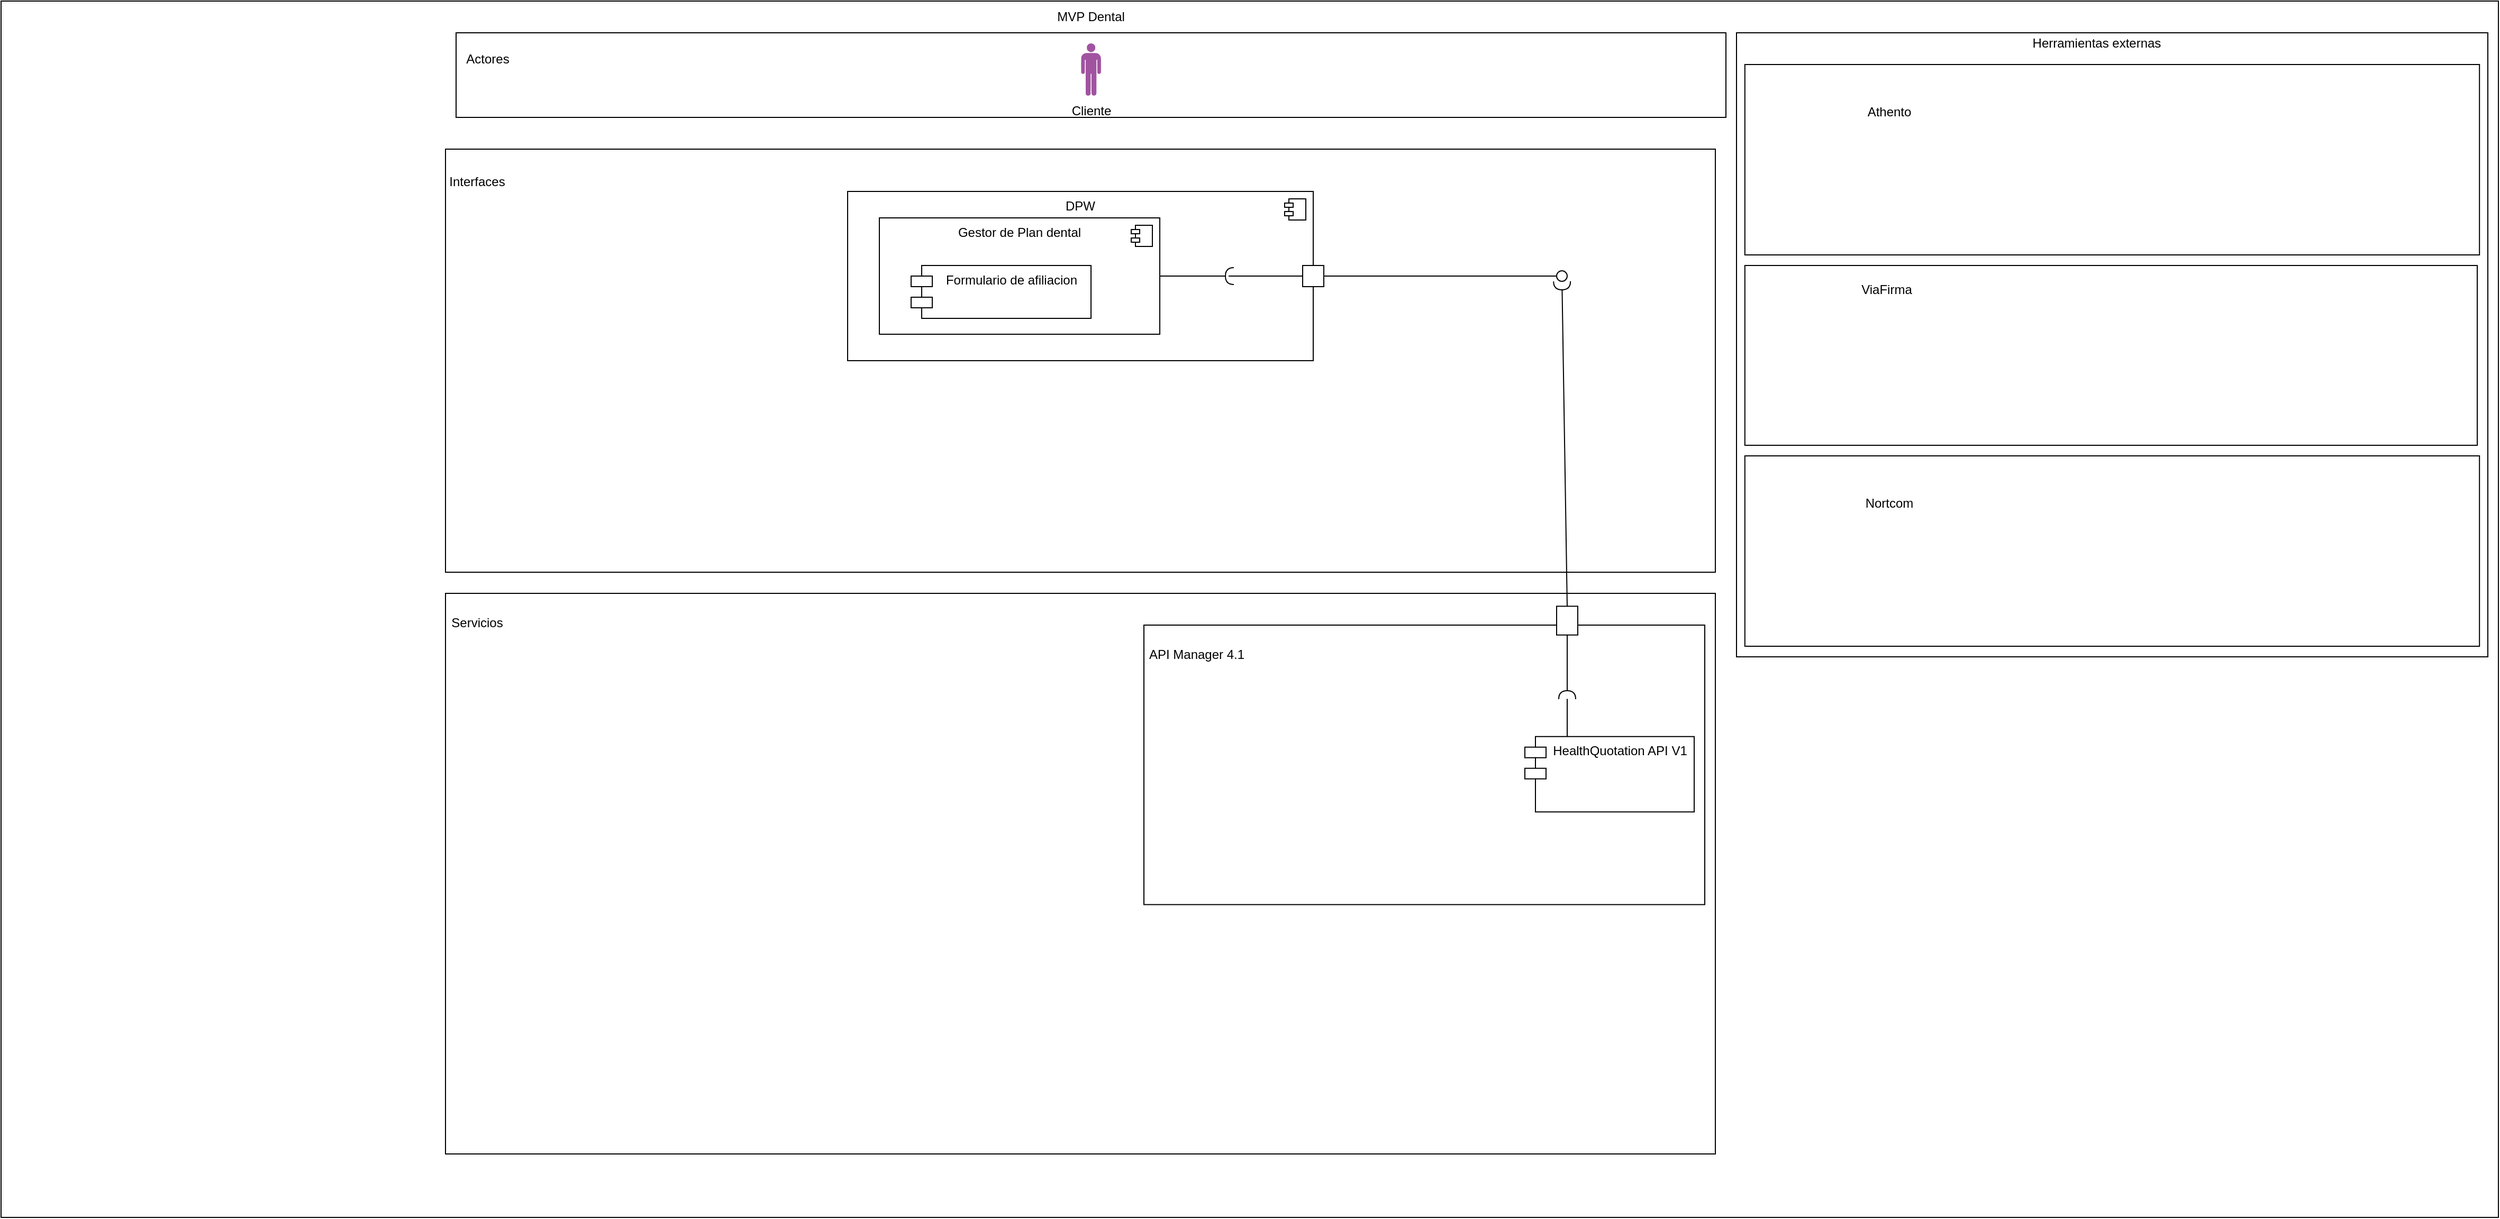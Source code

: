 <mxfile version="21.5.0" type="github">
  <diagram name="Página-1" id="krpdUyUT6v79SxLGfqw4">
    <mxGraphModel dx="1454" dy="270" grid="1" gridSize="10" guides="1" tooltips="1" connect="1" arrows="1" fold="1" page="1" pageScale="1" pageWidth="827" pageHeight="1169" math="0" shadow="0">
      <root>
        <mxCell id="0" />
        <mxCell id="1" parent="0" />
        <mxCell id="VXzF6CQ3nzJFu0sVqifj-1" value="" style="rounded=0;whiteSpace=wrap;html=1;align=left;" parent="1" vertex="1">
          <mxGeometry x="-420" y="40" width="2360" height="1150" as="geometry" />
        </mxCell>
        <mxCell id="VXzF6CQ3nzJFu0sVqifj-2" value="MVP Dental" style="text;html=1;strokeColor=none;fillColor=none;align=center;verticalAlign=middle;whiteSpace=wrap;rounded=0;" parent="1" vertex="1">
          <mxGeometry x="500" y="40" width="220" height="30" as="geometry" />
        </mxCell>
        <mxCell id="VXzF6CQ3nzJFu0sVqifj-3" value="" style="rounded=0;whiteSpace=wrap;html=1;" parent="1" vertex="1">
          <mxGeometry x="10" y="70" width="1200" height="80" as="geometry" />
        </mxCell>
        <mxCell id="VXzF6CQ3nzJFu0sVqifj-4" value="Actores" style="text;html=1;strokeColor=none;fillColor=none;align=center;verticalAlign=middle;whiteSpace=wrap;rounded=0;" parent="1" vertex="1">
          <mxGeometry x="10" y="80" width="60" height="30" as="geometry" />
        </mxCell>
        <mxCell id="VXzF6CQ3nzJFu0sVqifj-5" value="Cliente" style="verticalLabelPosition=bottom;sketch=0;html=1;fillColor=#A153A0;verticalAlign=top;align=center;pointerEvents=1;shape=mxgraph.cisco_safe.design.actor_2;" parent="1" vertex="1">
          <mxGeometry x="600.5" y="80" width="19" height="50" as="geometry" />
        </mxCell>
        <mxCell id="VXzF6CQ3nzJFu0sVqifj-7" value="" style="rounded=0;whiteSpace=wrap;html=1;container=1;horizontal=0;" parent="1" vertex="1">
          <mxGeometry y="180" width="1200" height="400" as="geometry">
            <mxRectangle x="10" y="160" width="50" height="40" as="alternateBounds" />
          </mxGeometry>
        </mxCell>
        <mxCell id="8SM5mn7jP-pG8jJ_LnsT-10" value="DPW" style="html=1;dropTarget=0;whiteSpace=wrap;verticalAlign=top;" vertex="1" parent="VXzF6CQ3nzJFu0sVqifj-7">
          <mxGeometry x="380" y="40" width="440" height="160" as="geometry" />
        </mxCell>
        <mxCell id="8SM5mn7jP-pG8jJ_LnsT-11" value="" style="shape=module;jettyWidth=8;jettyHeight=4;" vertex="1" parent="8SM5mn7jP-pG8jJ_LnsT-10">
          <mxGeometry x="1" width="20" height="20" relative="1" as="geometry">
            <mxPoint x="-27" y="7" as="offset" />
          </mxGeometry>
        </mxCell>
        <mxCell id="8SM5mn7jP-pG8jJ_LnsT-12" value="Gestor de Plan dental" style="html=1;dropTarget=0;whiteSpace=wrap;verticalAlign=top;" vertex="1" parent="VXzF6CQ3nzJFu0sVqifj-7">
          <mxGeometry x="410" y="65" width="265" height="110" as="geometry" />
        </mxCell>
        <mxCell id="8SM5mn7jP-pG8jJ_LnsT-13" value="" style="shape=module;jettyWidth=8;jettyHeight=4;" vertex="1" parent="8SM5mn7jP-pG8jJ_LnsT-12">
          <mxGeometry x="1" width="20" height="20" relative="1" as="geometry">
            <mxPoint x="-27" y="7" as="offset" />
          </mxGeometry>
        </mxCell>
        <mxCell id="VXzF6CQ3nzJFu0sVqifj-10" value="Interfaces" style="text;html=1;strokeColor=none;fillColor=none;align=center;verticalAlign=middle;whiteSpace=wrap;rounded=0;" parent="VXzF6CQ3nzJFu0sVqifj-7" vertex="1">
          <mxGeometry y="10.001" width="60" height="41.818" as="geometry" />
        </mxCell>
        <mxCell id="8SM5mn7jP-pG8jJ_LnsT-9" value="Formulario de afiliacion" style="shape=module;align=left;spacingLeft=20;align=center;verticalAlign=top;whiteSpace=wrap;html=1;" vertex="1" parent="VXzF6CQ3nzJFu0sVqifj-7">
          <mxGeometry x="440" y="110" width="170" height="50" as="geometry" />
        </mxCell>
        <mxCell id="8SM5mn7jP-pG8jJ_LnsT-31" value="" style="html=1;whiteSpace=wrap;" vertex="1" parent="VXzF6CQ3nzJFu0sVqifj-7">
          <mxGeometry x="810" y="110" width="20" height="20" as="geometry" />
        </mxCell>
        <mxCell id="8SM5mn7jP-pG8jJ_LnsT-38" value="" style="rounded=0;orthogonalLoop=1;jettySize=auto;html=1;endArrow=halfCircle;endFill=0;entryX=0.5;entryY=0.5;endSize=6;strokeWidth=1;sketch=0;exitX=1;exitY=0.5;exitDx=0;exitDy=0;" edge="1" parent="VXzF6CQ3nzJFu0sVqifj-7" source="8SM5mn7jP-pG8jJ_LnsT-12">
          <mxGeometry relative="1" as="geometry">
            <mxPoint x="690" y="145" as="sourcePoint" />
            <mxPoint x="745" y="120" as="targetPoint" />
          </mxGeometry>
        </mxCell>
        <mxCell id="8SM5mn7jP-pG8jJ_LnsT-37" value="" style="rounded=0;orthogonalLoop=1;jettySize=auto;html=1;endArrow=none;endFill=0;sketch=0;sourcePerimeterSpacing=0;targetPerimeterSpacing=0;exitX=0;exitY=0.5;exitDx=0;exitDy=0;" edge="1" parent="VXzF6CQ3nzJFu0sVqifj-7" source="8SM5mn7jP-pG8jJ_LnsT-31">
          <mxGeometry relative="1" as="geometry">
            <mxPoint x="800" y="120" as="sourcePoint" />
            <mxPoint x="740" y="120" as="targetPoint" />
          </mxGeometry>
        </mxCell>
        <mxCell id="8SM5mn7jP-pG8jJ_LnsT-42" value="" style="rounded=0;orthogonalLoop=1;jettySize=auto;html=1;endArrow=none;endFill=0;sketch=0;sourcePerimeterSpacing=0;targetPerimeterSpacing=0;exitX=1;exitY=0.5;exitDx=0;exitDy=0;" edge="1" target="8SM5mn7jP-pG8jJ_LnsT-44" parent="VXzF6CQ3nzJFu0sVqifj-7" source="8SM5mn7jP-pG8jJ_LnsT-31">
          <mxGeometry relative="1" as="geometry">
            <mxPoint x="840" y="120" as="sourcePoint" />
          </mxGeometry>
        </mxCell>
        <mxCell id="8SM5mn7jP-pG8jJ_LnsT-44" value="" style="ellipse;whiteSpace=wrap;html=1;align=center;aspect=fixed;resizable=0;points=[];outlineConnect=0;sketch=0;" vertex="1" parent="VXzF6CQ3nzJFu0sVqifj-7">
          <mxGeometry x="1050" y="115" width="10" height="10" as="geometry" />
        </mxCell>
        <mxCell id="VXzF6CQ3nzJFu0sVqifj-11" value="" style="rounded=0;whiteSpace=wrap;html=1;container=1;" parent="1" vertex="1">
          <mxGeometry y="600" width="1200" height="530" as="geometry" />
        </mxCell>
        <mxCell id="VXzF6CQ3nzJFu0sVqifj-12" value="Servicios" style="text;html=1;strokeColor=none;fillColor=none;align=center;verticalAlign=middle;whiteSpace=wrap;rounded=0;" parent="VXzF6CQ3nzJFu0sVqifj-11" vertex="1">
          <mxGeometry y="13.59" width="60" height="28.538" as="geometry" />
        </mxCell>
        <mxCell id="VXzF6CQ3nzJFu0sVqifj-23" value="" style="rounded=0;whiteSpace=wrap;html=1;container=1;" parent="VXzF6CQ3nzJFu0sVqifj-11" vertex="1">
          <mxGeometry x="660" y="30" width="530" height="264.25" as="geometry">
            <mxRectangle x="10" y="160" width="50" height="40" as="alternateBounds" />
          </mxGeometry>
        </mxCell>
        <mxCell id="VXzF6CQ3nzJFu0sVqifj-24" value="API Manager 4.1" style="text;html=1;strokeColor=none;fillColor=none;align=center;verticalAlign=middle;whiteSpace=wrap;rounded=0;" parent="VXzF6CQ3nzJFu0sVqifj-23" vertex="1">
          <mxGeometry y="12.819" width="100" height="29.912" as="geometry" />
        </mxCell>
        <mxCell id="8SM5mn7jP-pG8jJ_LnsT-4" value="HealthQuotation API V1" style="shape=module;align=left;spacingLeft=20;align=center;verticalAlign=top;whiteSpace=wrap;html=1;" vertex="1" parent="VXzF6CQ3nzJFu0sVqifj-23">
          <mxGeometry x="360" y="105.404" width="160" height="71.219" as="geometry" />
        </mxCell>
        <mxCell id="8SM5mn7jP-pG8jJ_LnsT-47" value="" style="rounded=0;orthogonalLoop=1;jettySize=auto;html=1;endArrow=none;endFill=0;sketch=0;sourcePerimeterSpacing=0;targetPerimeterSpacing=0;exitX=0.25;exitY=0;exitDx=0;exitDy=0;" edge="1" parent="VXzF6CQ3nzJFu0sVqifj-23" source="8SM5mn7jP-pG8jJ_LnsT-4">
          <mxGeometry relative="1" as="geometry">
            <mxPoint x="360" y="77.628" as="sourcePoint" />
            <mxPoint x="400" y="69.794" as="targetPoint" />
          </mxGeometry>
        </mxCell>
        <mxCell id="8SM5mn7jP-pG8jJ_LnsT-41" value="" style="html=1;whiteSpace=wrap;" vertex="1" parent="VXzF6CQ3nzJFu0sVqifj-11">
          <mxGeometry x="1050" y="12.179" width="20" height="27.179" as="geometry" />
        </mxCell>
        <mxCell id="8SM5mn7jP-pG8jJ_LnsT-46" value="" style="rounded=0;orthogonalLoop=1;jettySize=auto;html=1;endArrow=halfCircle;endFill=0;endSize=6;strokeWidth=1;sketch=0;exitX=0.5;exitY=1;exitDx=0;exitDy=0;" edge="1" parent="VXzF6CQ3nzJFu0sVqifj-11" source="8SM5mn7jP-pG8jJ_LnsT-41">
          <mxGeometry relative="1" as="geometry">
            <mxPoint x="885" y="116.192" as="sourcePoint" />
            <mxPoint x="1060" y="100" as="targetPoint" />
          </mxGeometry>
        </mxCell>
        <mxCell id="VXzF6CQ3nzJFu0sVqifj-13" value="" style="rounded=0;whiteSpace=wrap;html=1;container=1;" parent="1" vertex="1">
          <mxGeometry x="1220" y="70" width="710" height="590" as="geometry" />
        </mxCell>
        <mxCell id="VXzF6CQ3nzJFu0sVqifj-15" value="" style="rounded=0;whiteSpace=wrap;html=1;container=1;" parent="VXzF6CQ3nzJFu0sVqifj-13" vertex="1">
          <mxGeometry x="7.91" y="30" width="694.19" height="180" as="geometry" />
        </mxCell>
        <mxCell id="VXzF6CQ3nzJFu0sVqifj-16" value="Athento" style="text;html=1;strokeColor=none;fillColor=none;align=center;verticalAlign=middle;whiteSpace=wrap;rounded=0;" parent="VXzF6CQ3nzJFu0sVqifj-15" vertex="1">
          <mxGeometry x="45.766" y="18" width="181.266" height="54" as="geometry" />
        </mxCell>
        <mxCell id="VXzF6CQ3nzJFu0sVqifj-17" value="" style="rounded=0;whiteSpace=wrap;html=1;container=1;" parent="VXzF6CQ3nzJFu0sVqifj-13" vertex="1">
          <mxGeometry x="7.91" y="220" width="692.09" height="170" as="geometry" />
        </mxCell>
        <mxCell id="VXzF6CQ3nzJFu0sVqifj-18" value="ViaFirma" style="text;html=1;strokeColor=none;fillColor=none;align=center;verticalAlign=middle;whiteSpace=wrap;rounded=0;" parent="VXzF6CQ3nzJFu0sVqifj-17" vertex="1">
          <mxGeometry x="44.98" y="9.379" width="178.152" height="28.138" as="geometry" />
        </mxCell>
        <mxCell id="VXzF6CQ3nzJFu0sVqifj-22" value="Herramientas externas" style="text;html=1;strokeColor=none;fillColor=none;align=center;verticalAlign=middle;whiteSpace=wrap;rounded=0;" parent="VXzF6CQ3nzJFu0sVqifj-13" vertex="1">
          <mxGeometry x="250" width="181.27" height="20" as="geometry" />
        </mxCell>
        <mxCell id="VXzF6CQ3nzJFu0sVqifj-19" value="" style="rounded=0;whiteSpace=wrap;html=1;container=1;" parent="VXzF6CQ3nzJFu0sVqifj-13" vertex="1">
          <mxGeometry x="7.91" y="400" width="694.19" height="180" as="geometry" />
        </mxCell>
        <mxCell id="VXzF6CQ3nzJFu0sVqifj-20" value="Nortcom" style="text;html=1;strokeColor=none;fillColor=none;align=center;verticalAlign=middle;whiteSpace=wrap;rounded=0;" parent="VXzF6CQ3nzJFu0sVqifj-19" vertex="1">
          <mxGeometry x="45.766" y="18" width="181.266" height="54" as="geometry" />
        </mxCell>
        <mxCell id="8SM5mn7jP-pG8jJ_LnsT-15" value="" style="ellipse;whiteSpace=wrap;html=1;align=center;aspect=fixed;fillColor=none;strokeColor=none;resizable=0;points=[[0.5,0.5]];outlineConnect=0;" vertex="1" parent="1">
          <mxGeometry x="660" y="320" width="10" height="10" as="geometry" />
        </mxCell>
        <mxCell id="8SM5mn7jP-pG8jJ_LnsT-43" value="" style="rounded=0;orthogonalLoop=1;jettySize=auto;html=1;endArrow=halfCircle;endFill=0;endSize=6;strokeWidth=1;sketch=0;exitX=0.5;exitY=0;exitDx=0;exitDy=0;" edge="1" target="8SM5mn7jP-pG8jJ_LnsT-44" parent="1" source="8SM5mn7jP-pG8jJ_LnsT-41">
          <mxGeometry relative="1" as="geometry">
            <mxPoint x="880" y="300" as="sourcePoint" />
            <mxPoint x="1000" y="300" as="targetPoint" />
          </mxGeometry>
        </mxCell>
      </root>
    </mxGraphModel>
  </diagram>
</mxfile>
